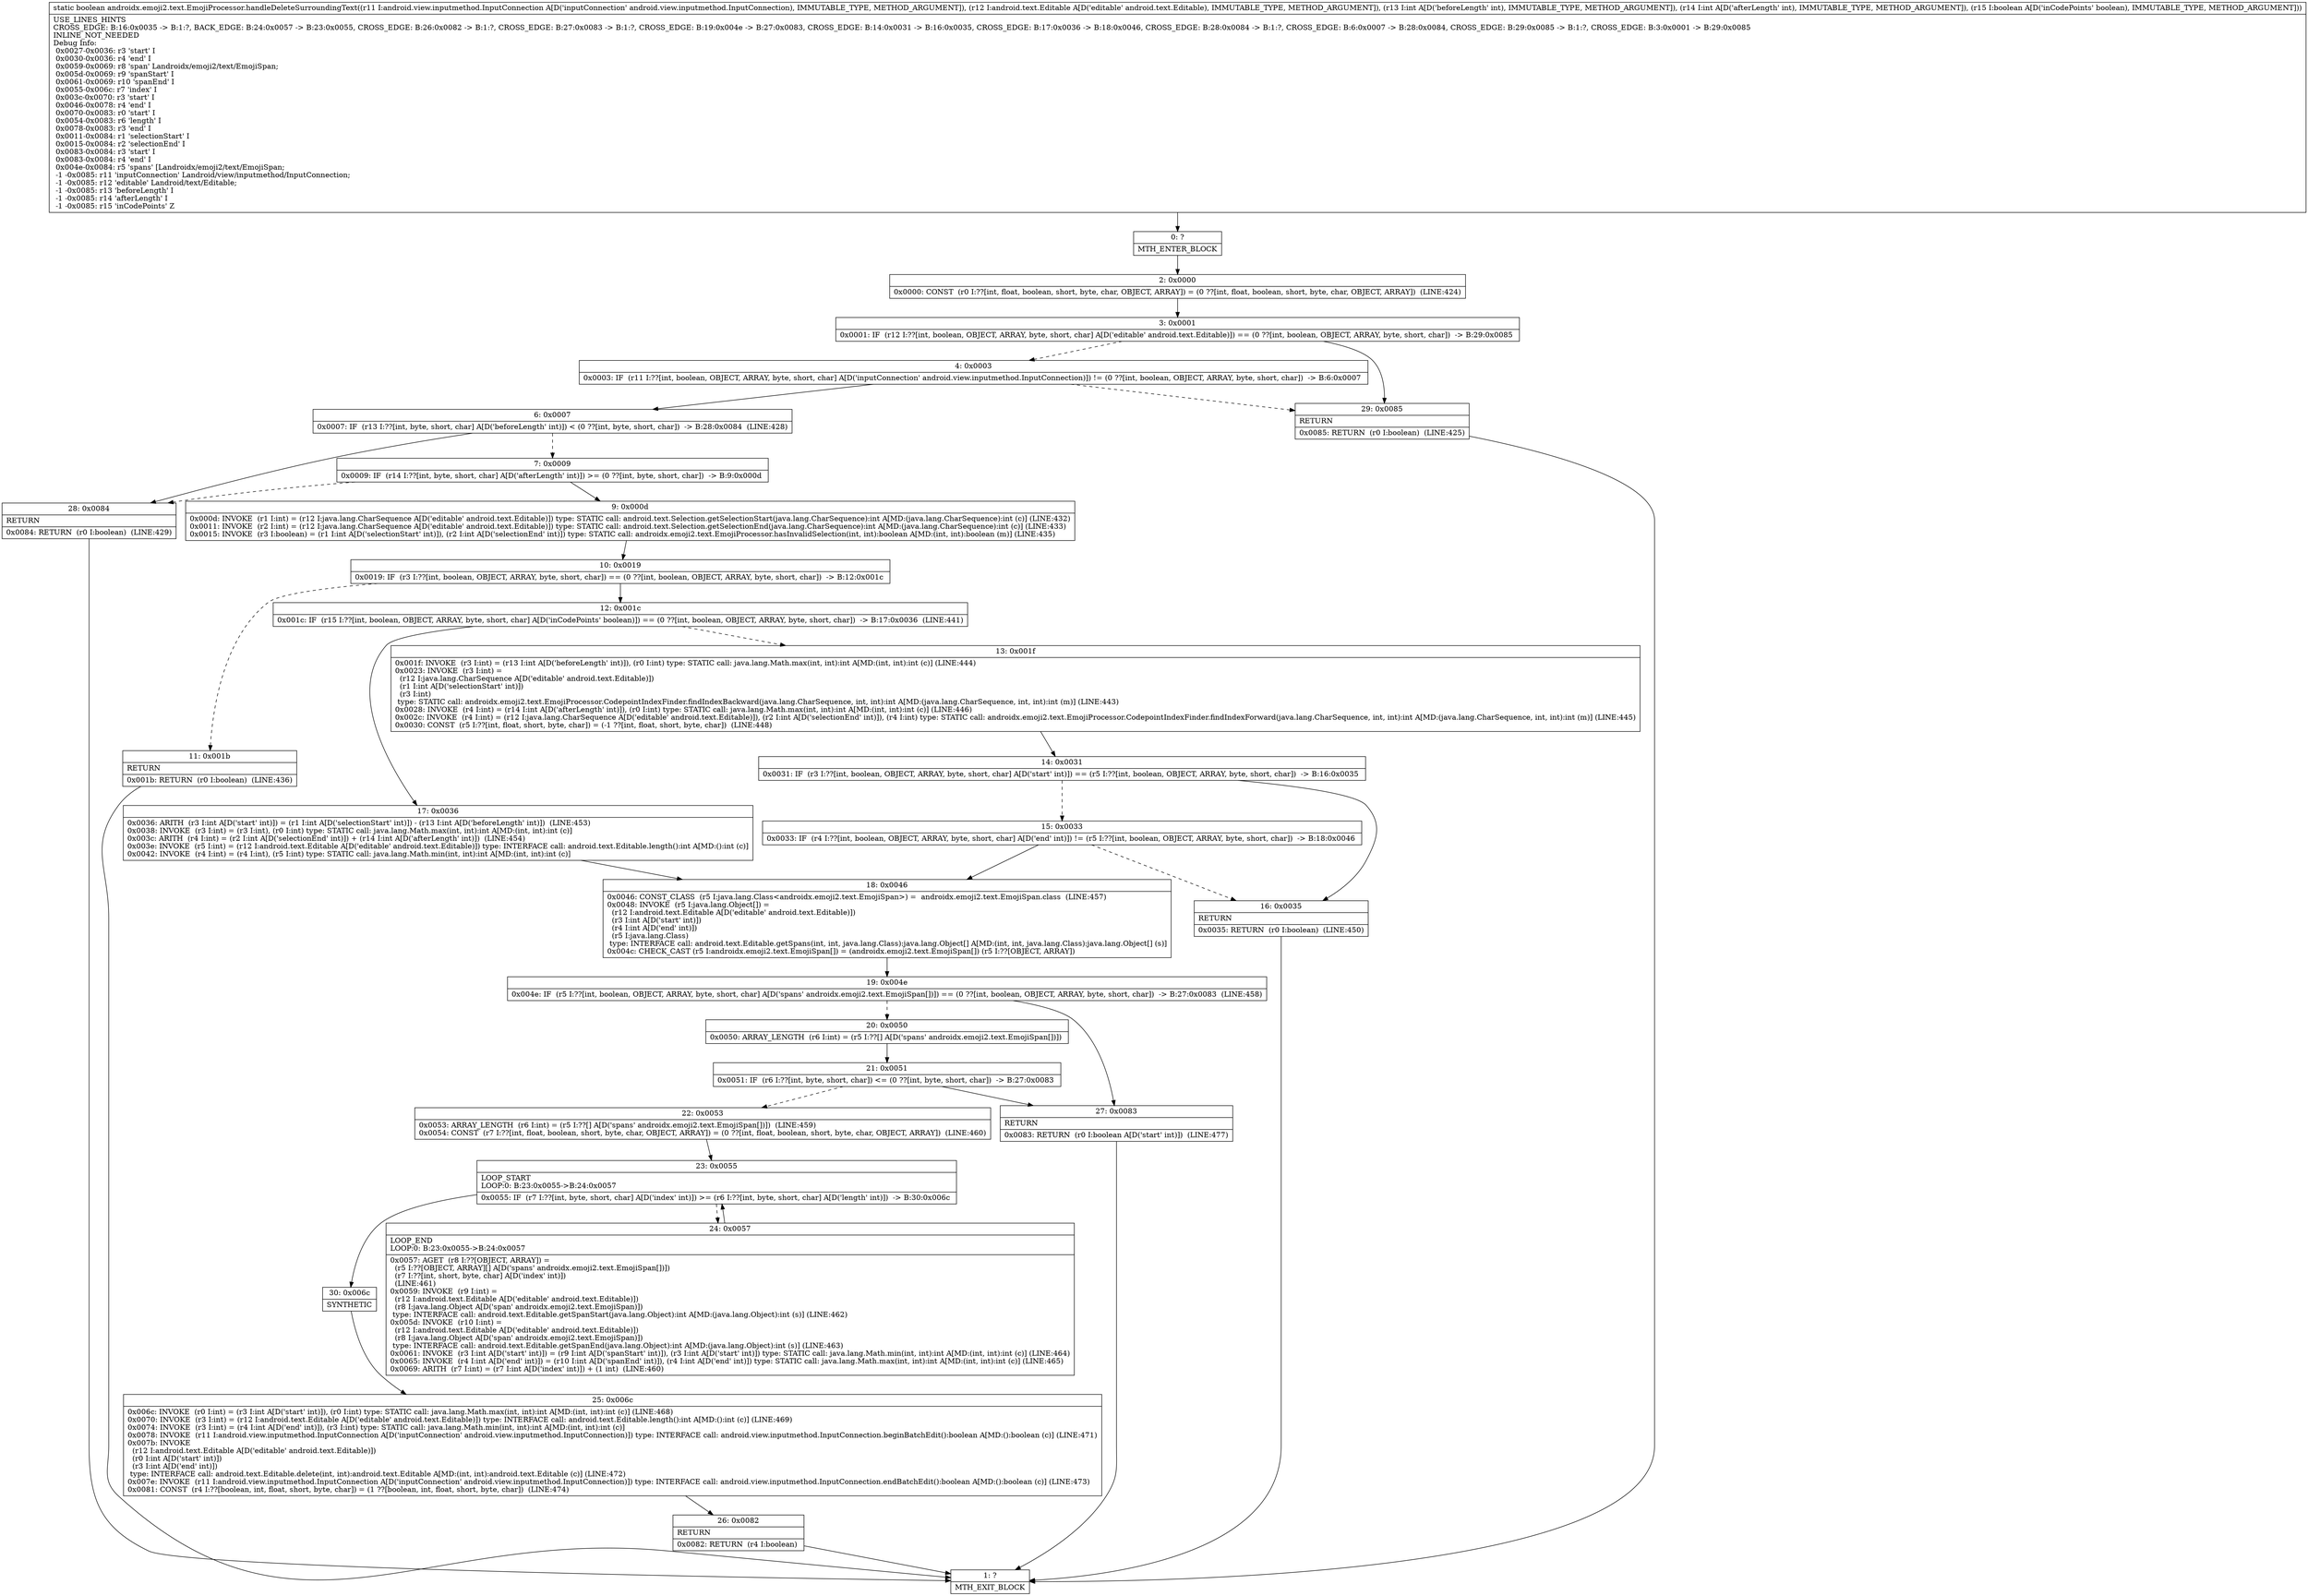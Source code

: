 digraph "CFG forandroidx.emoji2.text.EmojiProcessor.handleDeleteSurroundingText(Landroid\/view\/inputmethod\/InputConnection;Landroid\/text\/Editable;IIZ)Z" {
Node_0 [shape=record,label="{0\:\ ?|MTH_ENTER_BLOCK\l}"];
Node_2 [shape=record,label="{2\:\ 0x0000|0x0000: CONST  (r0 I:??[int, float, boolean, short, byte, char, OBJECT, ARRAY]) = (0 ??[int, float, boolean, short, byte, char, OBJECT, ARRAY])  (LINE:424)\l}"];
Node_3 [shape=record,label="{3\:\ 0x0001|0x0001: IF  (r12 I:??[int, boolean, OBJECT, ARRAY, byte, short, char] A[D('editable' android.text.Editable)]) == (0 ??[int, boolean, OBJECT, ARRAY, byte, short, char])  \-\> B:29:0x0085 \l}"];
Node_4 [shape=record,label="{4\:\ 0x0003|0x0003: IF  (r11 I:??[int, boolean, OBJECT, ARRAY, byte, short, char] A[D('inputConnection' android.view.inputmethod.InputConnection)]) != (0 ??[int, boolean, OBJECT, ARRAY, byte, short, char])  \-\> B:6:0x0007 \l}"];
Node_6 [shape=record,label="{6\:\ 0x0007|0x0007: IF  (r13 I:??[int, byte, short, char] A[D('beforeLength' int)]) \< (0 ??[int, byte, short, char])  \-\> B:28:0x0084  (LINE:428)\l}"];
Node_7 [shape=record,label="{7\:\ 0x0009|0x0009: IF  (r14 I:??[int, byte, short, char] A[D('afterLength' int)]) \>= (0 ??[int, byte, short, char])  \-\> B:9:0x000d \l}"];
Node_9 [shape=record,label="{9\:\ 0x000d|0x000d: INVOKE  (r1 I:int) = (r12 I:java.lang.CharSequence A[D('editable' android.text.Editable)]) type: STATIC call: android.text.Selection.getSelectionStart(java.lang.CharSequence):int A[MD:(java.lang.CharSequence):int (c)] (LINE:432)\l0x0011: INVOKE  (r2 I:int) = (r12 I:java.lang.CharSequence A[D('editable' android.text.Editable)]) type: STATIC call: android.text.Selection.getSelectionEnd(java.lang.CharSequence):int A[MD:(java.lang.CharSequence):int (c)] (LINE:433)\l0x0015: INVOKE  (r3 I:boolean) = (r1 I:int A[D('selectionStart' int)]), (r2 I:int A[D('selectionEnd' int)]) type: STATIC call: androidx.emoji2.text.EmojiProcessor.hasInvalidSelection(int, int):boolean A[MD:(int, int):boolean (m)] (LINE:435)\l}"];
Node_10 [shape=record,label="{10\:\ 0x0019|0x0019: IF  (r3 I:??[int, boolean, OBJECT, ARRAY, byte, short, char]) == (0 ??[int, boolean, OBJECT, ARRAY, byte, short, char])  \-\> B:12:0x001c \l}"];
Node_11 [shape=record,label="{11\:\ 0x001b|RETURN\l|0x001b: RETURN  (r0 I:boolean)  (LINE:436)\l}"];
Node_1 [shape=record,label="{1\:\ ?|MTH_EXIT_BLOCK\l}"];
Node_12 [shape=record,label="{12\:\ 0x001c|0x001c: IF  (r15 I:??[int, boolean, OBJECT, ARRAY, byte, short, char] A[D('inCodePoints' boolean)]) == (0 ??[int, boolean, OBJECT, ARRAY, byte, short, char])  \-\> B:17:0x0036  (LINE:441)\l}"];
Node_13 [shape=record,label="{13\:\ 0x001f|0x001f: INVOKE  (r3 I:int) = (r13 I:int A[D('beforeLength' int)]), (r0 I:int) type: STATIC call: java.lang.Math.max(int, int):int A[MD:(int, int):int (c)] (LINE:444)\l0x0023: INVOKE  (r3 I:int) = \l  (r12 I:java.lang.CharSequence A[D('editable' android.text.Editable)])\l  (r1 I:int A[D('selectionStart' int)])\l  (r3 I:int)\l type: STATIC call: androidx.emoji2.text.EmojiProcessor.CodepointIndexFinder.findIndexBackward(java.lang.CharSequence, int, int):int A[MD:(java.lang.CharSequence, int, int):int (m)] (LINE:443)\l0x0028: INVOKE  (r4 I:int) = (r14 I:int A[D('afterLength' int)]), (r0 I:int) type: STATIC call: java.lang.Math.max(int, int):int A[MD:(int, int):int (c)] (LINE:446)\l0x002c: INVOKE  (r4 I:int) = (r12 I:java.lang.CharSequence A[D('editable' android.text.Editable)]), (r2 I:int A[D('selectionEnd' int)]), (r4 I:int) type: STATIC call: androidx.emoji2.text.EmojiProcessor.CodepointIndexFinder.findIndexForward(java.lang.CharSequence, int, int):int A[MD:(java.lang.CharSequence, int, int):int (m)] (LINE:445)\l0x0030: CONST  (r5 I:??[int, float, short, byte, char]) = (\-1 ??[int, float, short, byte, char])  (LINE:448)\l}"];
Node_14 [shape=record,label="{14\:\ 0x0031|0x0031: IF  (r3 I:??[int, boolean, OBJECT, ARRAY, byte, short, char] A[D('start' int)]) == (r5 I:??[int, boolean, OBJECT, ARRAY, byte, short, char])  \-\> B:16:0x0035 \l}"];
Node_15 [shape=record,label="{15\:\ 0x0033|0x0033: IF  (r4 I:??[int, boolean, OBJECT, ARRAY, byte, short, char] A[D('end' int)]) != (r5 I:??[int, boolean, OBJECT, ARRAY, byte, short, char])  \-\> B:18:0x0046 \l}"];
Node_18 [shape=record,label="{18\:\ 0x0046|0x0046: CONST_CLASS  (r5 I:java.lang.Class\<androidx.emoji2.text.EmojiSpan\>) =  androidx.emoji2.text.EmojiSpan.class  (LINE:457)\l0x0048: INVOKE  (r5 I:java.lang.Object[]) = \l  (r12 I:android.text.Editable A[D('editable' android.text.Editable)])\l  (r3 I:int A[D('start' int)])\l  (r4 I:int A[D('end' int)])\l  (r5 I:java.lang.Class)\l type: INTERFACE call: android.text.Editable.getSpans(int, int, java.lang.Class):java.lang.Object[] A[MD:(int, int, java.lang.Class):java.lang.Object[] (s)]\l0x004c: CHECK_CAST (r5 I:androidx.emoji2.text.EmojiSpan[]) = (androidx.emoji2.text.EmojiSpan[]) (r5 I:??[OBJECT, ARRAY]) \l}"];
Node_19 [shape=record,label="{19\:\ 0x004e|0x004e: IF  (r5 I:??[int, boolean, OBJECT, ARRAY, byte, short, char] A[D('spans' androidx.emoji2.text.EmojiSpan[])]) == (0 ??[int, boolean, OBJECT, ARRAY, byte, short, char])  \-\> B:27:0x0083  (LINE:458)\l}"];
Node_20 [shape=record,label="{20\:\ 0x0050|0x0050: ARRAY_LENGTH  (r6 I:int) = (r5 I:??[] A[D('spans' androidx.emoji2.text.EmojiSpan[])]) \l}"];
Node_21 [shape=record,label="{21\:\ 0x0051|0x0051: IF  (r6 I:??[int, byte, short, char]) \<= (0 ??[int, byte, short, char])  \-\> B:27:0x0083 \l}"];
Node_22 [shape=record,label="{22\:\ 0x0053|0x0053: ARRAY_LENGTH  (r6 I:int) = (r5 I:??[] A[D('spans' androidx.emoji2.text.EmojiSpan[])])  (LINE:459)\l0x0054: CONST  (r7 I:??[int, float, boolean, short, byte, char, OBJECT, ARRAY]) = (0 ??[int, float, boolean, short, byte, char, OBJECT, ARRAY])  (LINE:460)\l}"];
Node_23 [shape=record,label="{23\:\ 0x0055|LOOP_START\lLOOP:0: B:23:0x0055\-\>B:24:0x0057\l|0x0055: IF  (r7 I:??[int, byte, short, char] A[D('index' int)]) \>= (r6 I:??[int, byte, short, char] A[D('length' int)])  \-\> B:30:0x006c \l}"];
Node_24 [shape=record,label="{24\:\ 0x0057|LOOP_END\lLOOP:0: B:23:0x0055\-\>B:24:0x0057\l|0x0057: AGET  (r8 I:??[OBJECT, ARRAY]) = \l  (r5 I:??[OBJECT, ARRAY][] A[D('spans' androidx.emoji2.text.EmojiSpan[])])\l  (r7 I:??[int, short, byte, char] A[D('index' int)])\l  (LINE:461)\l0x0059: INVOKE  (r9 I:int) = \l  (r12 I:android.text.Editable A[D('editable' android.text.Editable)])\l  (r8 I:java.lang.Object A[D('span' androidx.emoji2.text.EmojiSpan)])\l type: INTERFACE call: android.text.Editable.getSpanStart(java.lang.Object):int A[MD:(java.lang.Object):int (s)] (LINE:462)\l0x005d: INVOKE  (r10 I:int) = \l  (r12 I:android.text.Editable A[D('editable' android.text.Editable)])\l  (r8 I:java.lang.Object A[D('span' androidx.emoji2.text.EmojiSpan)])\l type: INTERFACE call: android.text.Editable.getSpanEnd(java.lang.Object):int A[MD:(java.lang.Object):int (s)] (LINE:463)\l0x0061: INVOKE  (r3 I:int A[D('start' int)]) = (r9 I:int A[D('spanStart' int)]), (r3 I:int A[D('start' int)]) type: STATIC call: java.lang.Math.min(int, int):int A[MD:(int, int):int (c)] (LINE:464)\l0x0065: INVOKE  (r4 I:int A[D('end' int)]) = (r10 I:int A[D('spanEnd' int)]), (r4 I:int A[D('end' int)]) type: STATIC call: java.lang.Math.max(int, int):int A[MD:(int, int):int (c)] (LINE:465)\l0x0069: ARITH  (r7 I:int) = (r7 I:int A[D('index' int)]) + (1 int)  (LINE:460)\l}"];
Node_30 [shape=record,label="{30\:\ 0x006c|SYNTHETIC\l}"];
Node_25 [shape=record,label="{25\:\ 0x006c|0x006c: INVOKE  (r0 I:int) = (r3 I:int A[D('start' int)]), (r0 I:int) type: STATIC call: java.lang.Math.max(int, int):int A[MD:(int, int):int (c)] (LINE:468)\l0x0070: INVOKE  (r3 I:int) = (r12 I:android.text.Editable A[D('editable' android.text.Editable)]) type: INTERFACE call: android.text.Editable.length():int A[MD:():int (c)] (LINE:469)\l0x0074: INVOKE  (r3 I:int) = (r4 I:int A[D('end' int)]), (r3 I:int) type: STATIC call: java.lang.Math.min(int, int):int A[MD:(int, int):int (c)]\l0x0078: INVOKE  (r11 I:android.view.inputmethod.InputConnection A[D('inputConnection' android.view.inputmethod.InputConnection)]) type: INTERFACE call: android.view.inputmethod.InputConnection.beginBatchEdit():boolean A[MD:():boolean (c)] (LINE:471)\l0x007b: INVOKE  \l  (r12 I:android.text.Editable A[D('editable' android.text.Editable)])\l  (r0 I:int A[D('start' int)])\l  (r3 I:int A[D('end' int)])\l type: INTERFACE call: android.text.Editable.delete(int, int):android.text.Editable A[MD:(int, int):android.text.Editable (c)] (LINE:472)\l0x007e: INVOKE  (r11 I:android.view.inputmethod.InputConnection A[D('inputConnection' android.view.inputmethod.InputConnection)]) type: INTERFACE call: android.view.inputmethod.InputConnection.endBatchEdit():boolean A[MD:():boolean (c)] (LINE:473)\l0x0081: CONST  (r4 I:??[boolean, int, float, short, byte, char]) = (1 ??[boolean, int, float, short, byte, char])  (LINE:474)\l}"];
Node_26 [shape=record,label="{26\:\ 0x0082|RETURN\l|0x0082: RETURN  (r4 I:boolean) \l}"];
Node_27 [shape=record,label="{27\:\ 0x0083|RETURN\l|0x0083: RETURN  (r0 I:boolean A[D('start' int)])  (LINE:477)\l}"];
Node_16 [shape=record,label="{16\:\ 0x0035|RETURN\l|0x0035: RETURN  (r0 I:boolean)  (LINE:450)\l}"];
Node_17 [shape=record,label="{17\:\ 0x0036|0x0036: ARITH  (r3 I:int A[D('start' int)]) = (r1 I:int A[D('selectionStart' int)]) \- (r13 I:int A[D('beforeLength' int)])  (LINE:453)\l0x0038: INVOKE  (r3 I:int) = (r3 I:int), (r0 I:int) type: STATIC call: java.lang.Math.max(int, int):int A[MD:(int, int):int (c)]\l0x003c: ARITH  (r4 I:int) = (r2 I:int A[D('selectionEnd' int)]) + (r14 I:int A[D('afterLength' int)])  (LINE:454)\l0x003e: INVOKE  (r5 I:int) = (r12 I:android.text.Editable A[D('editable' android.text.Editable)]) type: INTERFACE call: android.text.Editable.length():int A[MD:():int (c)]\l0x0042: INVOKE  (r4 I:int) = (r4 I:int), (r5 I:int) type: STATIC call: java.lang.Math.min(int, int):int A[MD:(int, int):int (c)]\l}"];
Node_28 [shape=record,label="{28\:\ 0x0084|RETURN\l|0x0084: RETURN  (r0 I:boolean)  (LINE:429)\l}"];
Node_29 [shape=record,label="{29\:\ 0x0085|RETURN\l|0x0085: RETURN  (r0 I:boolean)  (LINE:425)\l}"];
MethodNode[shape=record,label="{static boolean androidx.emoji2.text.EmojiProcessor.handleDeleteSurroundingText((r11 I:android.view.inputmethod.InputConnection A[D('inputConnection' android.view.inputmethod.InputConnection), IMMUTABLE_TYPE, METHOD_ARGUMENT]), (r12 I:android.text.Editable A[D('editable' android.text.Editable), IMMUTABLE_TYPE, METHOD_ARGUMENT]), (r13 I:int A[D('beforeLength' int), IMMUTABLE_TYPE, METHOD_ARGUMENT]), (r14 I:int A[D('afterLength' int), IMMUTABLE_TYPE, METHOD_ARGUMENT]), (r15 I:boolean A[D('inCodePoints' boolean), IMMUTABLE_TYPE, METHOD_ARGUMENT]))  | USE_LINES_HINTS\lCROSS_EDGE: B:16:0x0035 \-\> B:1:?, BACK_EDGE: B:24:0x0057 \-\> B:23:0x0055, CROSS_EDGE: B:26:0x0082 \-\> B:1:?, CROSS_EDGE: B:27:0x0083 \-\> B:1:?, CROSS_EDGE: B:19:0x004e \-\> B:27:0x0083, CROSS_EDGE: B:14:0x0031 \-\> B:16:0x0035, CROSS_EDGE: B:17:0x0036 \-\> B:18:0x0046, CROSS_EDGE: B:28:0x0084 \-\> B:1:?, CROSS_EDGE: B:6:0x0007 \-\> B:28:0x0084, CROSS_EDGE: B:29:0x0085 \-\> B:1:?, CROSS_EDGE: B:3:0x0001 \-\> B:29:0x0085\lINLINE_NOT_NEEDED\lDebug Info:\l  0x0027\-0x0036: r3 'start' I\l  0x0030\-0x0036: r4 'end' I\l  0x0059\-0x0069: r8 'span' Landroidx\/emoji2\/text\/EmojiSpan;\l  0x005d\-0x0069: r9 'spanStart' I\l  0x0061\-0x0069: r10 'spanEnd' I\l  0x0055\-0x006c: r7 'index' I\l  0x003c\-0x0070: r3 'start' I\l  0x0046\-0x0078: r4 'end' I\l  0x0070\-0x0083: r0 'start' I\l  0x0054\-0x0083: r6 'length' I\l  0x0078\-0x0083: r3 'end' I\l  0x0011\-0x0084: r1 'selectionStart' I\l  0x0015\-0x0084: r2 'selectionEnd' I\l  0x0083\-0x0084: r3 'start' I\l  0x0083\-0x0084: r4 'end' I\l  0x004e\-0x0084: r5 'spans' [Landroidx\/emoji2\/text\/EmojiSpan;\l  \-1 \-0x0085: r11 'inputConnection' Landroid\/view\/inputmethod\/InputConnection;\l  \-1 \-0x0085: r12 'editable' Landroid\/text\/Editable;\l  \-1 \-0x0085: r13 'beforeLength' I\l  \-1 \-0x0085: r14 'afterLength' I\l  \-1 \-0x0085: r15 'inCodePoints' Z\l}"];
MethodNode -> Node_0;Node_0 -> Node_2;
Node_2 -> Node_3;
Node_3 -> Node_4[style=dashed];
Node_3 -> Node_29;
Node_4 -> Node_6;
Node_4 -> Node_29[style=dashed];
Node_6 -> Node_7[style=dashed];
Node_6 -> Node_28;
Node_7 -> Node_9;
Node_7 -> Node_28[style=dashed];
Node_9 -> Node_10;
Node_10 -> Node_11[style=dashed];
Node_10 -> Node_12;
Node_11 -> Node_1;
Node_12 -> Node_13[style=dashed];
Node_12 -> Node_17;
Node_13 -> Node_14;
Node_14 -> Node_15[style=dashed];
Node_14 -> Node_16;
Node_15 -> Node_16[style=dashed];
Node_15 -> Node_18;
Node_18 -> Node_19;
Node_19 -> Node_20[style=dashed];
Node_19 -> Node_27;
Node_20 -> Node_21;
Node_21 -> Node_22[style=dashed];
Node_21 -> Node_27;
Node_22 -> Node_23;
Node_23 -> Node_24[style=dashed];
Node_23 -> Node_30;
Node_24 -> Node_23;
Node_30 -> Node_25;
Node_25 -> Node_26;
Node_26 -> Node_1;
Node_27 -> Node_1;
Node_16 -> Node_1;
Node_17 -> Node_18;
Node_28 -> Node_1;
Node_29 -> Node_1;
}

